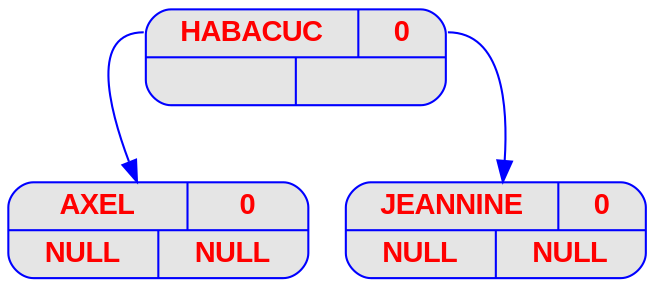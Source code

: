 digraph displayAVL {
	node [
		fontname  = "Arial bold" 
		fontsize  = "14"
		fontcolor = "red"
		style     = "rounded, filled"
		shape     = "record"
		fillcolor = "grey90"
		color     = "blue"
		width     = "2"
	]

	edge [
		color     = "blue"
	]

	"HABACUC" [label = "{{<g> HABACUC | <d> 0 } | { <g> | <d>}}"];
	"HABACUC":g -> "AXEL";
	"AXEL" [label = "{{<g> AXEL | <d> 0 } | { <g> | <d>}}"];
	"AXEL" [label = "{{<g> AXEL | <d> 0 }| { <g> NULL | <d> NULL}}"];
	"HABACUC":d -> "JEANNINE";
	"JEANNINE" [label = "{{<g> JEANNINE | <d> 0 } | { <g> | <d>}}"];
	"JEANNINE" [label = "{{<g> JEANNINE | <d> 0 }| { <g> NULL | <d> NULL}}"];
}
